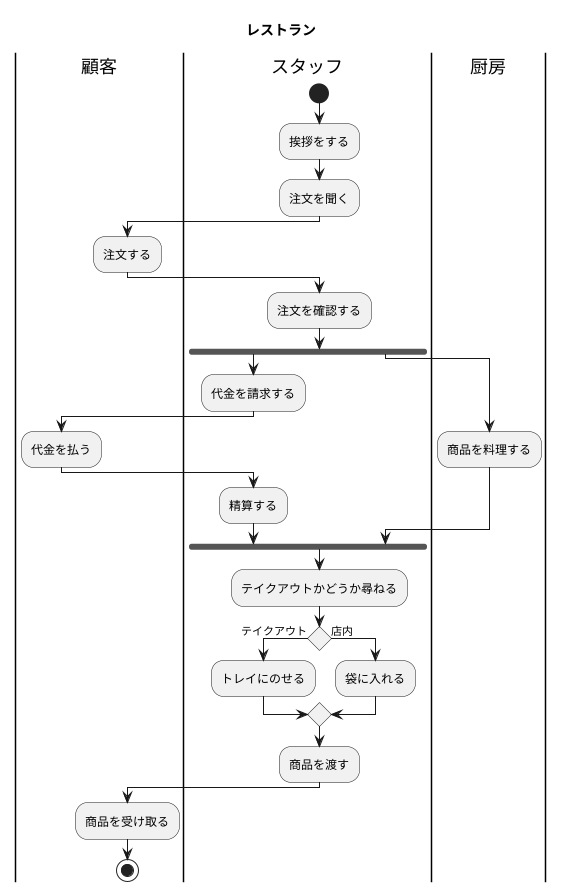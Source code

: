 @startuml レストラン
title レストラン
|顧客|
|スタッフ|
start
:挨拶をする;
:注文を聞く;
|顧客|
:注文する;
|スタッフ|
:注文を確認する;
fork
|スタッフ|
:代金を請求する;
|顧客|
:代金を払う;
|スタッフ|
:精算する;
fork again
|厨房|
:商品を料理する;
|スタッフ|
end fork
:テイクアウトかどうか尋ねる;
if () is (テイクアウト) then
:トレイにのせる;
else (店内)
:袋に入れる;
endIf
:商品を渡す;

|顧客|
:商品を受け取る;
stop
@enduml